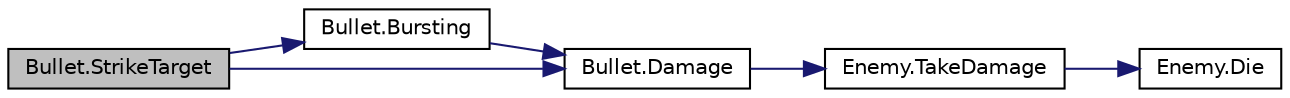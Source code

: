 digraph "Bullet.StrikeTarget"
{
 // LATEX_PDF_SIZE
  edge [fontname="Helvetica",fontsize="10",labelfontname="Helvetica",labelfontsize="10"];
  node [fontname="Helvetica",fontsize="10",shape=record];
  rankdir="LR";
  Node1 [label="Bullet.StrikeTarget",height=0.2,width=0.4,color="black", fillcolor="grey75", style="filled", fontcolor="black",tooltip="Функция попадания в цель"];
  Node1 -> Node2 [color="midnightblue",fontsize="10",style="solid"];
  Node2 [label="Bullet.Bursting",height=0.2,width=0.4,color="black", fillcolor="white", style="filled",URL="$class_bullet.html#a2d031a499444741d54198dcaacca0a17",tooltip="Функция взрыва снаряда"];
  Node2 -> Node3 [color="midnightblue",fontsize="10",style="solid"];
  Node3 [label="Bullet.Damage",height=0.2,width=0.4,color="black", fillcolor="white", style="filled",URL="$class_bullet.html#ae96a53f82b15b06ec472fb29462926a7",tooltip="Функция нанесения урона"];
  Node3 -> Node4 [color="midnightblue",fontsize="10",style="solid"];
  Node4 [label="Enemy.TakeDamage",height=0.2,width=0.4,color="black", fillcolor="white", style="filled",URL="$class_enemy.html#a12672c4031953055b32228f1ff4d8d7a",tooltip="Метод получения урона"];
  Node4 -> Node5 [color="midnightblue",fontsize="10",style="solid"];
  Node5 [label="Enemy.Die",height=0.2,width=0.4,color="black", fillcolor="white", style="filled",URL="$class_enemy.html#ac8eb629ba2895e86aa7f940334c94c02",tooltip="Метод уничтожения обьекта"];
  Node1 -> Node3 [color="midnightblue",fontsize="10",style="solid"];
}
